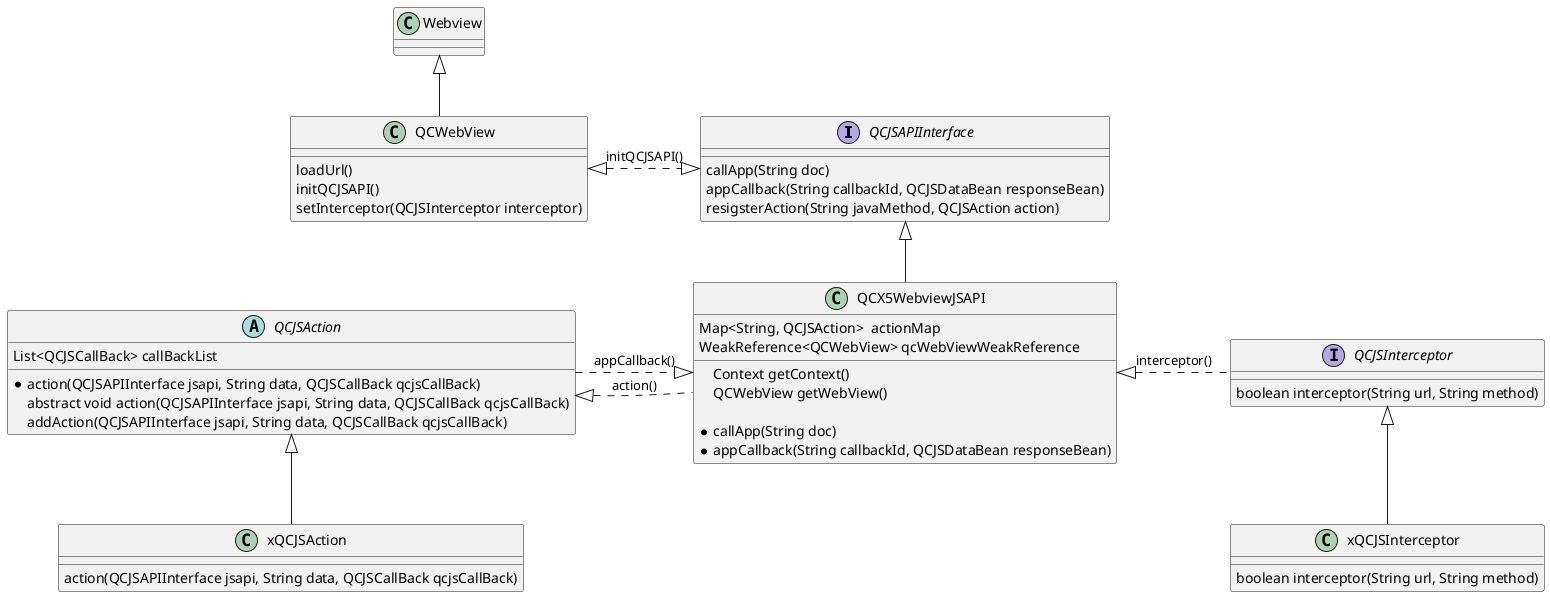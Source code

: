 @startuml

interface QCJSAPIInterface{
    callApp(String doc)
    appCallback(String callbackId, QCJSDataBean responseBean)
    resigsterAction(String javaMethod, QCJSAction action)
}

abstract class QCJSAction{
     List<QCJSCallBack> callBackList
     *action(QCJSAPIInterface jsapi, String data, QCJSCallBack qcjsCallBack)
     abstract void action(QCJSAPIInterface jsapi, String data, QCJSCallBack qcjsCallBack)
     addAction(QCJSAPIInterface jsapi, String data, QCJSCallBack qcjsCallBack)
}

class xQCJSAction{
    action(QCJSAPIInterface jsapi, String data, QCJSCallBack qcjsCallBack)
}



class QCX5WebviewJSAPI {
    Map<String, QCJSAction>  actionMap
    WeakReference<QCWebView> qcWebViewWeakReference
    Context getContext()
    QCWebView getWebView()

    *callApp(String doc)
    *appCallback(String callbackId, QCJSDataBean responseBean)
}

class Webview

class QCWebView {
    loadUrl()
    initQCJSAPI()
    setInterceptor(QCJSInterceptor interceptor)
}

interface QCJSInterceptor {
    boolean interceptor(String url, String method)
}

class xQCJSInterceptor {
    boolean interceptor(String url, String method)
}


Webview <|-- QCWebView

QCJSAPIInterface <|-- QCX5WebviewJSAPI

QCWebView <|.|> QCJSAPIInterface : initQCJSAPI()

QCJSAction <|. QCX5WebviewJSAPI : action()

QCJSAction .|> QCX5WebviewJSAPI : appCallback()

QCJSAction <|-- xQCJSAction

QCX5WebviewJSAPI <|. QCJSInterceptor : interceptor()

QCJSInterceptor <|-- xQCJSInterceptor

@enduml